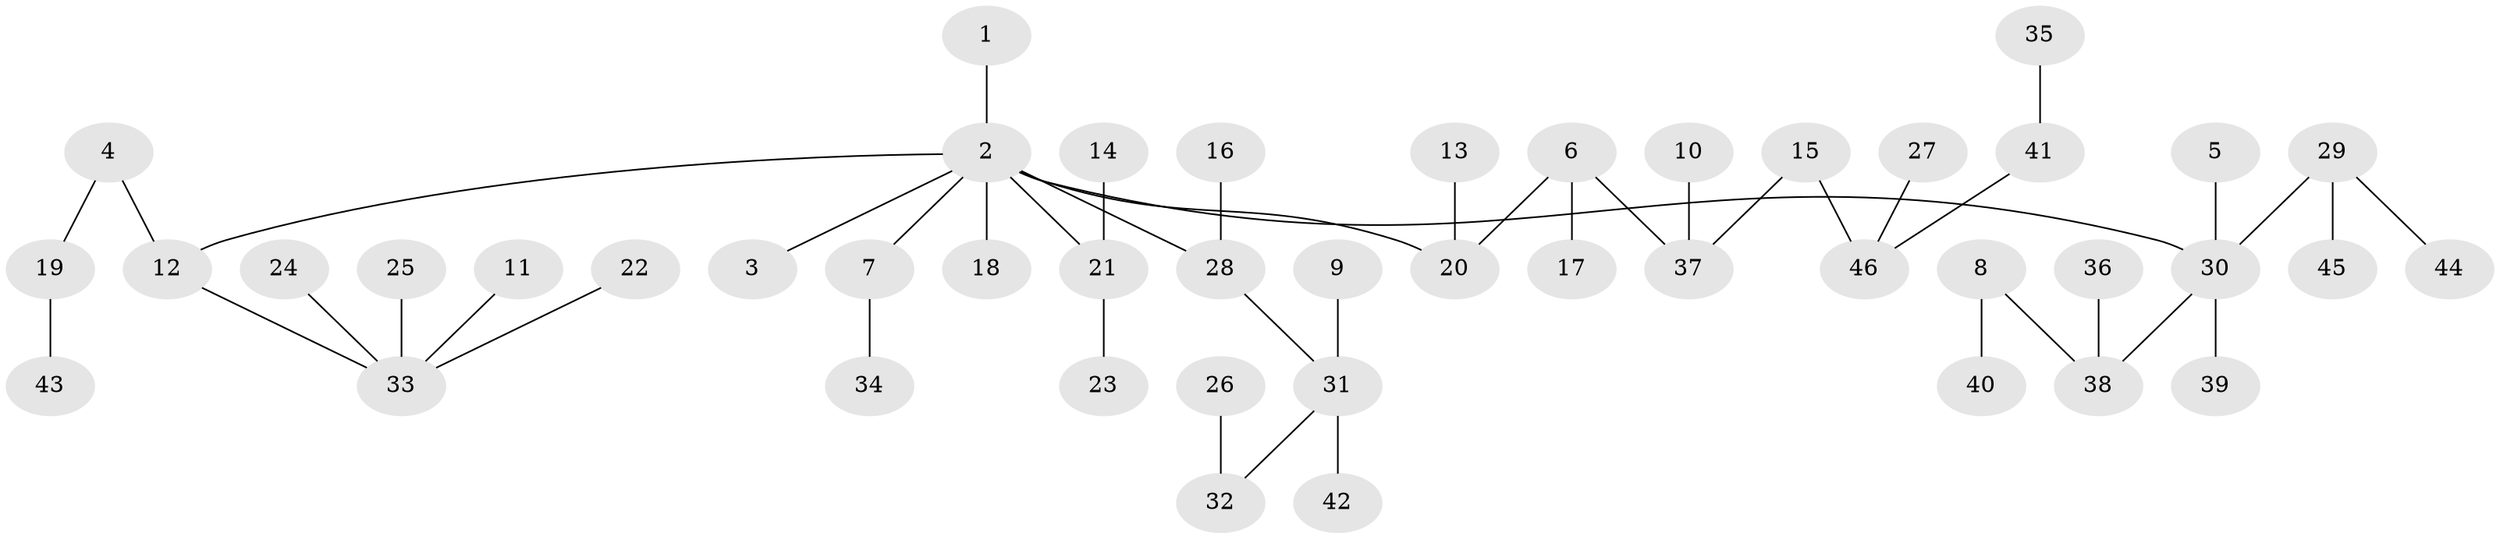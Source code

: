 // original degree distribution, {4: 0.10869565217391304, 6: 0.010869565217391304, 2: 0.2717391304347826, 7: 0.010869565217391304, 1: 0.5, 5: 0.03260869565217391, 3: 0.06521739130434782}
// Generated by graph-tools (version 1.1) at 2025/26/03/09/25 03:26:26]
// undirected, 46 vertices, 45 edges
graph export_dot {
graph [start="1"]
  node [color=gray90,style=filled];
  1;
  2;
  3;
  4;
  5;
  6;
  7;
  8;
  9;
  10;
  11;
  12;
  13;
  14;
  15;
  16;
  17;
  18;
  19;
  20;
  21;
  22;
  23;
  24;
  25;
  26;
  27;
  28;
  29;
  30;
  31;
  32;
  33;
  34;
  35;
  36;
  37;
  38;
  39;
  40;
  41;
  42;
  43;
  44;
  45;
  46;
  1 -- 2 [weight=1.0];
  2 -- 3 [weight=1.0];
  2 -- 7 [weight=1.0];
  2 -- 12 [weight=1.0];
  2 -- 18 [weight=1.0];
  2 -- 20 [weight=1.0];
  2 -- 21 [weight=1.0];
  2 -- 28 [weight=1.0];
  2 -- 30 [weight=1.0];
  4 -- 12 [weight=1.0];
  4 -- 19 [weight=1.0];
  5 -- 30 [weight=1.0];
  6 -- 17 [weight=1.0];
  6 -- 20 [weight=1.0];
  6 -- 37 [weight=1.0];
  7 -- 34 [weight=1.0];
  8 -- 38 [weight=1.0];
  8 -- 40 [weight=1.0];
  9 -- 31 [weight=1.0];
  10 -- 37 [weight=1.0];
  11 -- 33 [weight=1.0];
  12 -- 33 [weight=1.0];
  13 -- 20 [weight=1.0];
  14 -- 21 [weight=1.0];
  15 -- 37 [weight=1.0];
  15 -- 46 [weight=1.0];
  16 -- 28 [weight=1.0];
  19 -- 43 [weight=1.0];
  21 -- 23 [weight=1.0];
  22 -- 33 [weight=1.0];
  24 -- 33 [weight=1.0];
  25 -- 33 [weight=1.0];
  26 -- 32 [weight=1.0];
  27 -- 46 [weight=1.0];
  28 -- 31 [weight=1.0];
  29 -- 30 [weight=1.0];
  29 -- 44 [weight=1.0];
  29 -- 45 [weight=1.0];
  30 -- 38 [weight=1.0];
  30 -- 39 [weight=1.0];
  31 -- 32 [weight=1.0];
  31 -- 42 [weight=1.0];
  35 -- 41 [weight=1.0];
  36 -- 38 [weight=1.0];
  41 -- 46 [weight=1.0];
}
